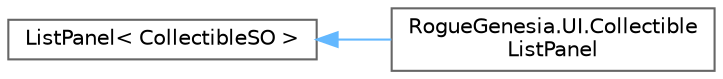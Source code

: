 digraph "Graphical Class Hierarchy"
{
 // LATEX_PDF_SIZE
  bgcolor="transparent";
  edge [fontname=Helvetica,fontsize=10,labelfontname=Helvetica,labelfontsize=10];
  node [fontname=Helvetica,fontsize=10,shape=box,height=0.2,width=0.4];
  rankdir="LR";
  Node0 [label="ListPanel\< CollectibleSO \>",height=0.2,width=0.4,color="grey40", fillcolor="white", style="filled",URL="$class_list_panel.html",tooltip=" "];
  Node0 -> Node1 [dir="back",color="steelblue1",style="solid"];
  Node1 [label="RogueGenesia.UI.Collectible\lListPanel",height=0.2,width=0.4,color="grey40", fillcolor="white", style="filled",URL="$class_rogue_genesia_1_1_u_i_1_1_collectible_list_panel.html",tooltip=" "];
}
